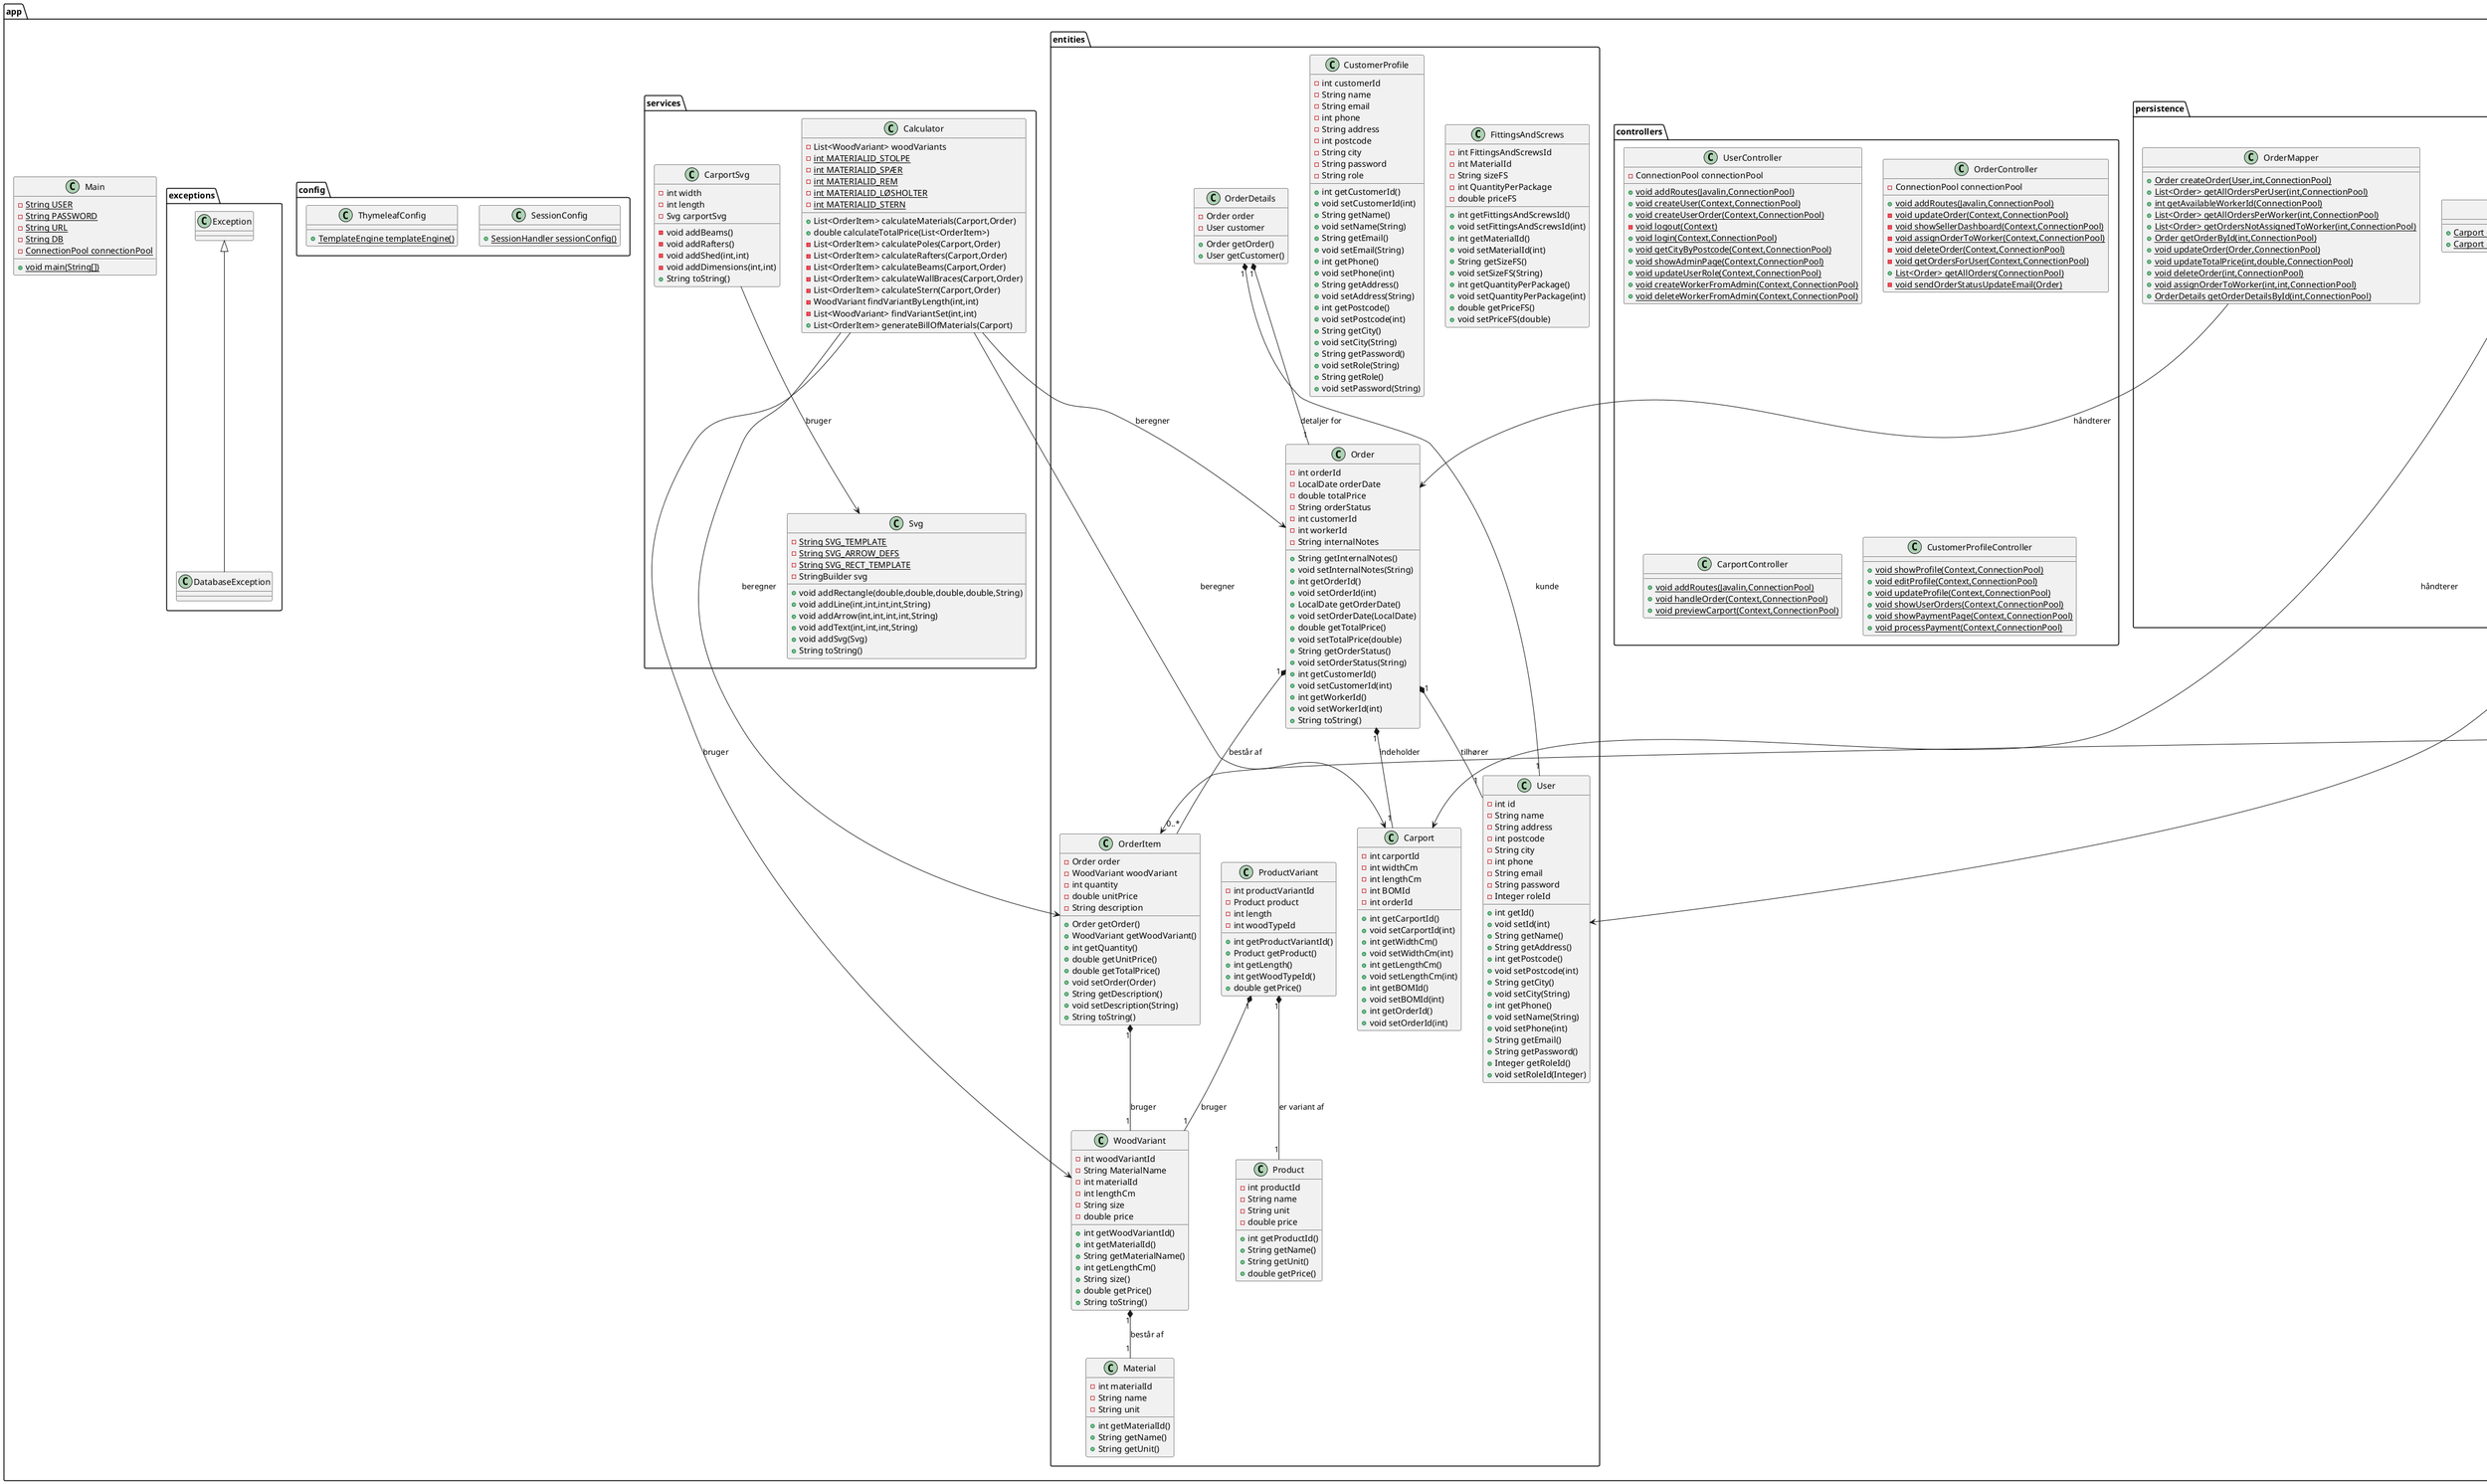 @startuml
class app.entities.FittingsAndScrews {
- int FittingsAndScrewsId
- int MaterialId
- String sizeFS
- int QuantityPerPackage
- double priceFS
+ int getFittingsAndScrewsId()
+ void setFittingsAndScrewsId(int)
+ int getMaterialId()
+ void setMaterialId(int)
+ String getSizeFS()
+ void setSizeFS(String)
+ int getQuantityPerPackage()
+ void setQuantityPerPackage(int)
+ double getPriceFS()
+ void setPriceFS(double)
}


class app.persistence.UserMapper {
- ConnectionPool connectionPool
+ {static} User login(String,String,ConnectionPool)
+ void createUser(User)
+ {static} User getCustomerProfileById(int,ConnectionPool)
+ {static} User getCustomerByEmail(String,ConnectionPool)
+ {static} void updateUser(User,ConnectionPool)
+ {static} String getCityByPostcode(int,ConnectionPool)
+ {static} List<User> getAllCustomers(ConnectionPool)
+ {static} List<User> getAllWorkers(ConnectionPool)
+ {static} List<User> getUsersByRoleId(int,ConnectionPool)
+ {static} void updateWorkerRole(int,int,ConnectionPool)
+ void createWorker(User)
+ void deleteWorker(int)
+ {static} String getEmailByUserId(int,ConnectionPool)
+ {static} String getNameByUserId(int,ConnectionPool)
}


class app.controllers.UserController {
- ConnectionPool connectionPool
+ {static} void addRoutes(Javalin,ConnectionPool)
+ {static} void createUser(Context,ConnectionPool)
+ {static} void createUserOrder(Context,ConnectionPool)
- {static} void logout(Context)
+ {static} void login(Context,ConnectionPool)
+ {static} void getCityByPostcode(Context,ConnectionPool)
+ {static} void showAdminPage(Context,ConnectionPool)
+ {static} void updateUserRole(Context,ConnectionPool)
+ {static} void createWorkerFromAdmin(Context,ConnectionPool)
+ {static} void deleteWorkerFromAdmin(Context,ConnectionPool)
}


class app.persistence.OrderMapper {
+ {static} Order createOrder(User,int,ConnectionPool)
+ {static} List<Order> getAllOrdersPerUser(int,ConnectionPool)
+ {static} int getAvailableWorkerId(ConnectionPool)
+ {static} List<Order> getAllOrdersPerWorker(int,ConnectionPool)
+ {static} List<Order> getOrdersNotAssignedToWorker(int,ConnectionPool)
+ {static} Order getOrderById(int,ConnectionPool)
+ {static} void updateOrder(Order,ConnectionPool)
+ {static} void updateTotalPrice(int,double,ConnectionPool)
+ {static} void deleteOrder(int,ConnectionPool)
+ {static} void assignOrderToWorker(int,int,ConnectionPool)
+ {static} OrderDetails getOrderDetailsById(int,ConnectionPool)
}

class app.controllers.OrderController {
- ConnectionPool connectionPool
+ {static} void addRoutes(Javalin,ConnectionPool)
- {static} void updateOrder(Context,ConnectionPool)
- {static} void showSellerDashboard(Context,ConnectionPool)
- {static} void assignOrderToWorker(Context,ConnectionPool)
- {static} void deleteOrder(Context,ConnectionPool)
- {static} void getOrdersForUser(Context,ConnectionPool)
+ {static} List<Order> getAllOrders(ConnectionPool)
- {static} void sendOrderStatusUpdateEmail(Order)
}


class app.services.Calculator {
- List<WoodVariant> woodVariants
- {static} int MATERIALID_STOLPE
- {static} int MATERIALID_SPÆR
- {static} int MATERIALID_REM
- {static} int MATERIALID_LØSHOLTER
- {static} int MATERIALID_STERN
+ List<OrderItem> calculateMaterials(Carport,Order)
+ double calculateTotalPrice(List<OrderItem>)
- List<OrderItem> calculatePoles(Carport,Order)
- List<OrderItem> calculateRafters(Carport,Order)
- List<OrderItem> calculateBeams(Carport,Order)
- List<OrderItem> calculateWallBraces(Carport,Order)
- List<OrderItem> calculateStern(Carport,Order)
- WoodVariant findVariantByLength(int,int)
- List<WoodVariant> findVariantSet(int,int)
+ List<OrderItem> generateBillOfMaterials(Carport)
}


class app.entities.WoodVariant {
- int woodVariantId
- String MaterialName
- int materialId
- int lengthCm
- String size
- double price
+ int getWoodVariantId()
+ int getMaterialId()
+ String getMaterialName()
+ int getLengthCm()
+ String size()
+ double getPrice()
+ String toString()
}


class app.persistence.CarportMapper {
+ {static} Carport getCarportById(int,ConnectionPool)
+ {static} Carport createCarport(Carport,ConnectionPool)
}

class app.entities.User {
- int id
- String name
- String address
- int postcode
- String city
- int phone
- String email
- String password
- Integer roleId
+ int getId()
+ void setId(int)
+ String getName()
+ String getAddress()
+ int getPostcode()
+ void setPostcode(int)
+ String getCity()
+ void setCity(String)
+ int getPhone()
+ void setName(String)
+ void setPhone(int)
+ String getEmail()
+ String getPassword()
+ Integer getRoleId()
+ void setRoleId(Integer)
}


class app.persistence.ProductMapper {
+ {static} List<Product> getAllProducts(ConnectionPool)
+ {static} List<ProductVariant> getVariantsByProductId(int,ConnectionPool)
+ {static} ProductVariant getCheapestVariantByMinLength(int,int,ConnectionPool)
}

class app.persistence.ConnectionPool {
- {static} ConnectionPool instance
- {static} HikariDataSource ds
+ {static} ConnectionPool getInstance()
+ {static} ConnectionPool getInstance(String,String,String,String)
+ Connection getConnection()
+ void close()
- {static} HikariDataSource createHikariConnectionPool(String,String,String,String)
}


class app.controllers.CarportController {
+ {static} void addRoutes(Javalin,ConnectionPool)
+ {static} void handleOrder(Context,ConnectionPool)
+ {static} void previewCarport(Context,ConnectionPool)
}

class app.entities.Material {
- int materialId
- String name
- String unit
+ int getMaterialId()
+ String getName()
+ String getUnit()
}


class app.entities.CustomerProfile {
- int customerId
- String name
- String email
- int phone
- String address
- int postcode
- String city
- String password
- String role
+ int getCustomerId()
+ void setCustomerId(int)
+ String getName()
+ void setName(String)
+ String getEmail()
+ void setEmail(String)
+ int getPhone()
+ void setPhone(int)
+ String getAddress()
+ void setAddress(String)
+ int getPostcode()
+ void setPostcode(int)
+ String getCity()
+ void setCity(String)
+ String getPassword()
+ void setRole(String)
+ String getRole()
+ void setPassword(String)
}


class app.entities.Order {
- int orderId
- LocalDate orderDate
- double totalPrice
- String orderStatus
- int customerId
- int workerId
- String internalNotes
+ String getInternalNotes()
+ void setInternalNotes(String)
+ int getOrderId()
+ void setOrderId(int)
+ LocalDate getOrderDate()
+ void setOrderDate(LocalDate)
+ double getTotalPrice()
+ void setTotalPrice(double)
+ String getOrderStatus()
+ void setOrderStatus(String)
+ int getCustomerId()
+ void setCustomerId(int)
+ int getWorkerId()
+ void setWorkerId(int)
+ String toString()
}


class app.config.SessionConfig {
+ {static} SessionHandler sessionConfig()
}

class util.GmailEmailSenderHTML {
- String username
- String password
- TemplateEngine templateEngine
+ String renderTemplate(String,Map<String,Object>)
+ void sendHtmlEmail(String,String,String)
+ {static} void main(String[])
}


class app.entities.Carport {
- int carportId
- int widthCm
- int lengthCm
- int BOMId
- int orderId
+ int getCarportId()
+ void setCarportId(int)
+ int getWidthCm()
+ void setWidthCm(int)
+ int getLengthCm()
+ void setLengthCm(int)
+ int getBOMId()
+ void setBOMId(int)
+ int getOrderId()
+ void setOrderId(int)
}


class app.persistence.WoodVariantMapper {
- {static} ConnectionPool connectionPool
+ WoodVariant findByMaterialIdAndLength(int,int)
+ {static} List<WoodVariant> getAllWoodVariants(ConnectionPool)
}


class app.entities.OrderDetails {
- Order order
- User customer
+ Order getOrder()
+ User getCustomer()
}


class app.entities.ProductVariant {
- int productVariantId
- Product product
- int length
- int woodTypeId
+ int getProductVariantId()
+ Product getProduct()
+ int getLength()
+ int getWoodTypeId()
+ double getPrice()
}


class app.Main {
- {static} String USER
- {static} String PASSWORD
- {static} String URL
- {static} String DB
- {static} ConnectionPool connectionPool
+ {static} void main(String[])
}


class app.config.ThymeleafConfig {
+ {static} TemplateEngine templateEngine()
}

class app.controllers.CustomerProfileController {
+ {static} void showProfile(Context,ConnectionPool)
+ {static} void editProfile(Context,ConnectionPool)
+ {static} void updateProfile(Context,ConnectionPool)
+ {static} void showUserOrders(Context,ConnectionPool)
+ {static} void showPaymentPage(Context,ConnectionPool)
+ {static} void processPayment(Context,ConnectionPool)
}

class app.exceptions.DatabaseException {
}
class app.persistence.OrderItemMapper {
+ {static} void insertOrderItem(OrderItem,ConnectionPool)
+ {static} List<OrderItem> getOrderItemsByOrderId(int,ConnectionPool)
}

class app.services.Svg {
- {static} String SVG_TEMPLATE
- {static} String SVG_ARROW_DEFS
- {static} String SVG_RECT_TEMPLATE
- StringBuilder svg
+ void addRectangle(double,double,double,double,String)
+ void addLine(int,int,int,int,String)
+ void addArrow(int,int,int,int,String)
+ void addText(int,int,int,String)
+ void addSvg(Svg)
+ String toString()
}


class app.entities.Product {
- int productId
- String name
- String unit
- double price
+ int getProductId()
+ String getName()
+ String getUnit()
+ double getPrice()
}


class app.services.CarportSvg {
- int width
- int length
- Svg carportSvg
- void addBeams()
- void addRafters()
- void addShed(int,int)
- void addDimensions(int,int)
+ String toString()
}


class app.entities.OrderItem {
- Order order
- WoodVariant woodVariant
- int quantity
- double unitPrice
- String description
+ Order getOrder()
+ WoodVariant getWoodVariant()
+ int getQuantity()
+ double getUnitPrice()
+ double getTotalPrice()
+ void setOrder(Order)
+ String getDescription()
+ void setDescription(String)
+ String toString()
}



app.entities.Order "1" *-- "1" app.entities.Carport : indeholder
app.entities.Order "1" *-- "0..*" app.entities.OrderItem : består af
app.entities.OrderItem "1" *-- "1" app.entities.WoodVariant : bruger
app.entities.WoodVariant "1" *-- "1" app.entities.Material : består af
app.entities.ProductVariant "1" *-- "1" app.entities.Product : er variant af
app.entities.ProductVariant "1" *-- "1" app.entities.WoodVariant : bruger
app.entities.Order "1" *-- "1" app.entities.User : tilhører
app.entities.OrderDetails "1" *-- "1" app.entities.Order : detaljer for
app.entities.OrderDetails "1" *-- "1" app.entities.User : kunde
app.persistence.UserMapper --> app.entities.User : håndterer
app.persistence.OrderMapper --> app.entities.Order : håndterer
app.persistence.OrderItemMapper --> app.entities.OrderItem : håndterer
app.persistence.CarportMapper --> app.entities.Carport : håndterer
app.services.Calculator --> app.entities.OrderItem : beregner
app.services.Calculator --> app.entities.Carport : beregner
app.services.Calculator --> app.entities.Order : beregner
app.services.Calculator --> app.entities.WoodVariant : bruger
app.services.CarportSvg --> app.services.Svg : bruger



app.exceptions.Exception <|-- app.exceptions.DatabaseException
@enduml